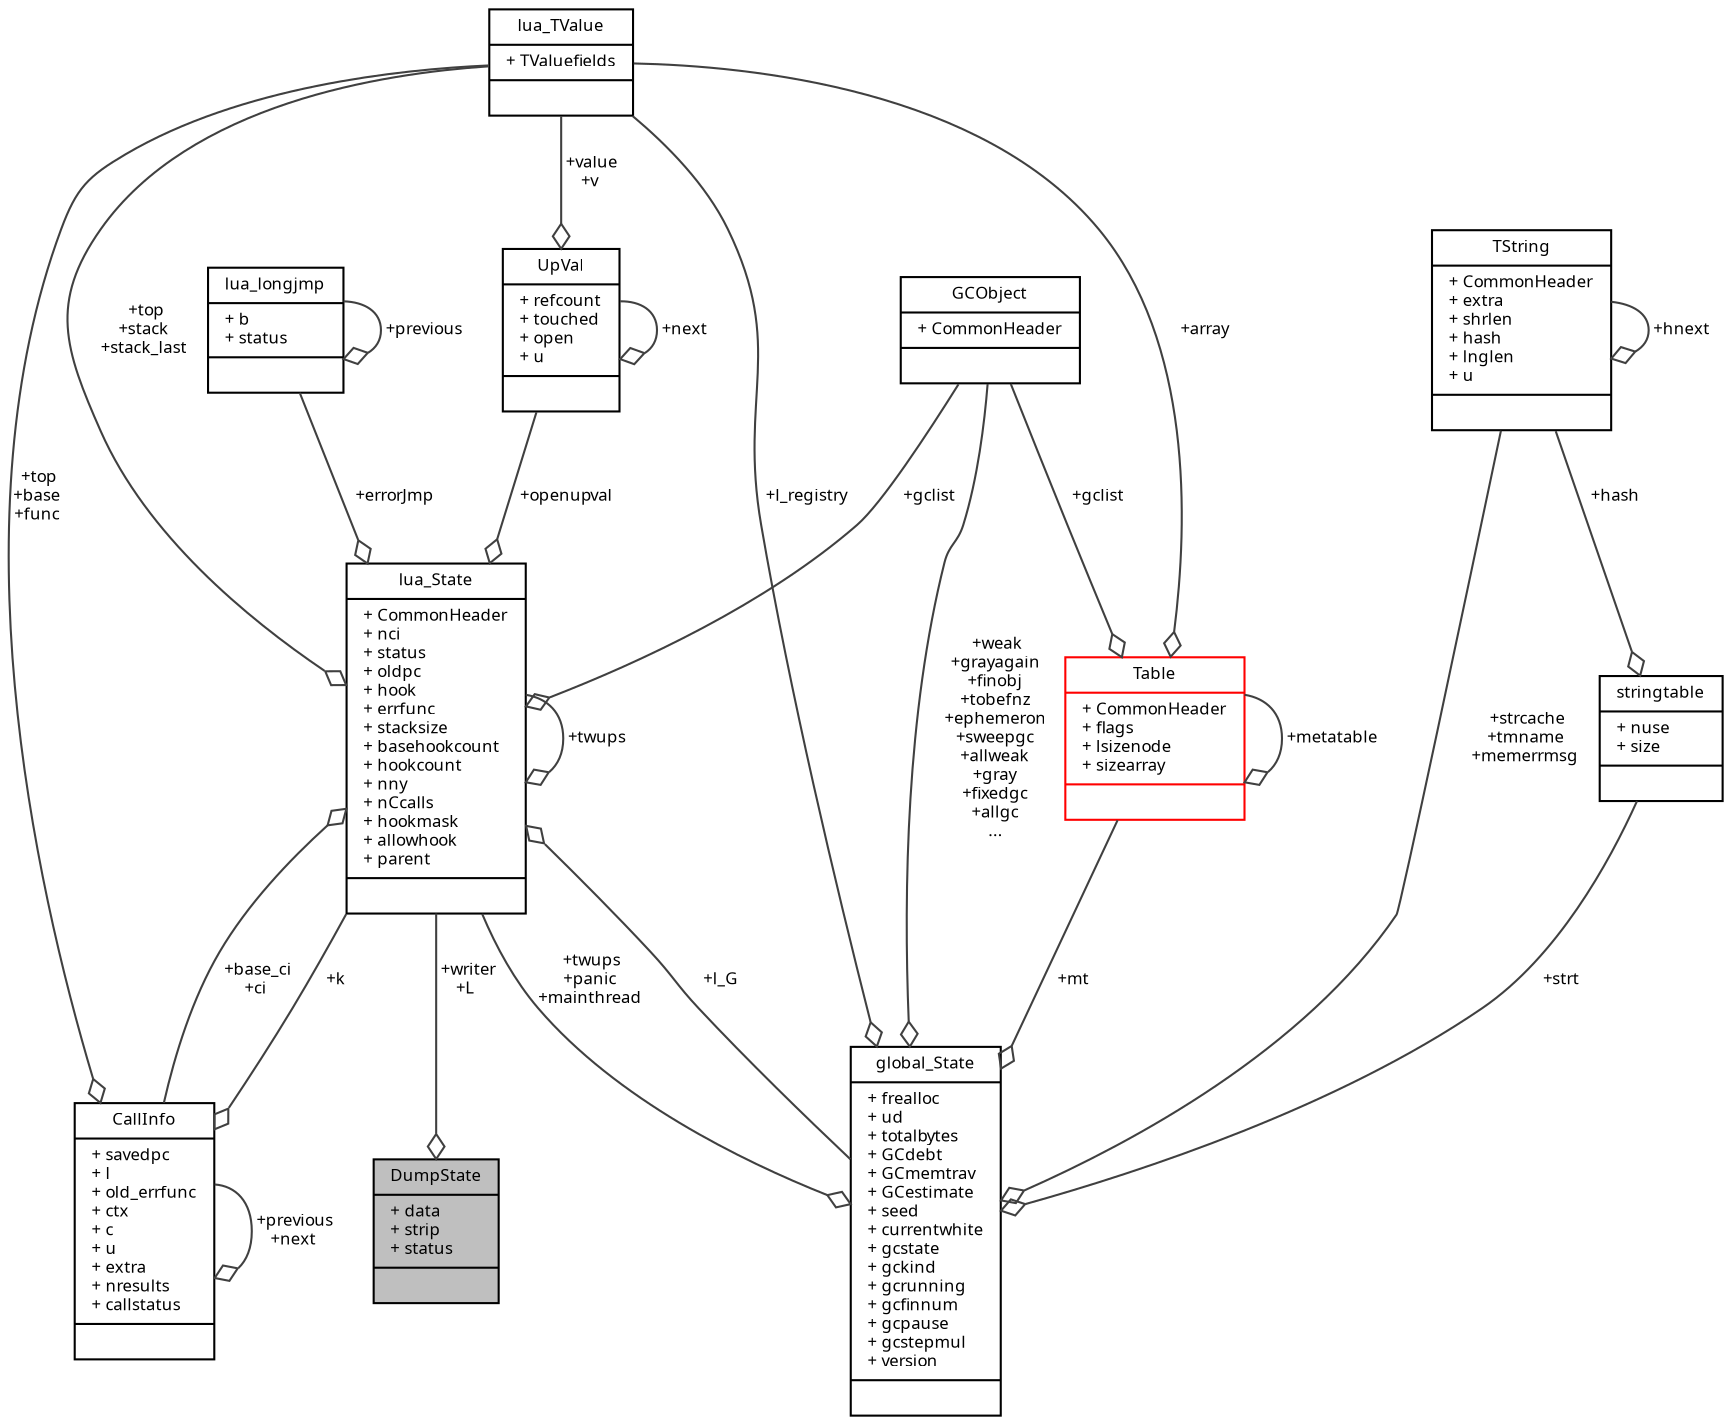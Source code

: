 digraph "DumpState"
{
  edge [fontname="Sans",fontsize="8",labelfontname="Sans",labelfontsize="8"];
  node [fontname="Sans",fontsize="8",shape=record];
  Node1 [label="{DumpState\n|+ data\l+ strip\l+ status\l|}",height=0.2,width=0.4,color="black", fillcolor="grey75", style="filled", fontcolor="black"];
  Node2 -> Node1 [color="grey25",fontsize="8",style="solid",label=" +writer\n+L" ,arrowhead="odiamond",fontname="Sans"];
  Node2 [label="{lua_State\n|+ CommonHeader\l+ nci\l+ status\l+ oldpc\l+ hook\l+ errfunc\l+ stacksize\l+ basehookcount\l+ hookcount\l+ nny\l+ nCcalls\l+ hookmask\l+ allowhook\l+ parent\l|}",height=0.2,width=0.4,color="black", fillcolor="white", style="filled",URL="$structlua___state.html"];
  Node3 -> Node2 [color="grey25",fontsize="8",style="solid",label=" +openupval" ,arrowhead="odiamond",fontname="Sans"];
  Node3 [label="{UpVal\n|+ refcount\l+ touched\l+ open\l+ u\l|}",height=0.2,width=0.4,color="black", fillcolor="white", style="filled",URL="$struct_up_val.html"];
  Node3 -> Node3 [color="grey25",fontsize="8",style="solid",label=" +next" ,arrowhead="odiamond",fontname="Sans"];
  Node4 -> Node3 [color="grey25",fontsize="8",style="solid",label=" +value\n+v" ,arrowhead="odiamond",fontname="Sans"];
  Node4 [label="{lua_TValue\n|+ TValuefields\l|}",height=0.2,width=0.4,color="black", fillcolor="white", style="filled",URL="$structlua___t_value.html"];
  Node4 -> Node2 [color="grey25",fontsize="8",style="solid",label=" +top\n+stack\n+stack_last" ,arrowhead="odiamond",fontname="Sans"];
  Node5 -> Node2 [color="grey25",fontsize="8",style="solid",label=" +errorJmp" ,arrowhead="odiamond",fontname="Sans"];
  Node5 [label="{lua_longjmp\n|+ b\l+ status\l|}",height=0.2,width=0.4,color="black", fillcolor="white", style="filled",URL="$structlua__longjmp.html"];
  Node5 -> Node5 [color="grey25",fontsize="8",style="solid",label=" +previous" ,arrowhead="odiamond",fontname="Sans"];
  Node6 -> Node2 [color="grey25",fontsize="8",style="solid",label=" +l_G" ,arrowhead="odiamond",fontname="Sans"];
  Node6 [label="{global_State\n|+ frealloc\l+ ud\l+ totalbytes\l+ GCdebt\l+ GCmemtrav\l+ GCestimate\l+ seed\l+ currentwhite\l+ gcstate\l+ gckind\l+ gcrunning\l+ gcfinnum\l+ gcpause\l+ gcstepmul\l+ version\l|}",height=0.2,width=0.4,color="black", fillcolor="white", style="filled",URL="$structglobal___state.html"];
  Node4 -> Node6 [color="grey25",fontsize="8",style="solid",label=" +l_registry" ,arrowhead="odiamond",fontname="Sans"];
  Node7 -> Node6 [color="grey25",fontsize="8",style="solid",label=" +strt" ,arrowhead="odiamond",fontname="Sans"];
  Node7 [label="{stringtable\n|+ nuse\l+ size\l|}",height=0.2,width=0.4,color="black", fillcolor="white", style="filled",URL="$structstringtable.html"];
  Node8 -> Node7 [color="grey25",fontsize="8",style="solid",label=" +hash" ,arrowhead="odiamond",fontname="Sans"];
  Node8 [label="{TString\n|+ CommonHeader\l+ extra\l+ shrlen\l+ hash\l+ lnglen\l+ u\l|}",height=0.2,width=0.4,color="black", fillcolor="white", style="filled",URL="$struct_t_string.html"];
  Node8 -> Node8 [color="grey25",fontsize="8",style="solid",label=" +hnext" ,arrowhead="odiamond",fontname="Sans"];
  Node8 -> Node6 [color="grey25",fontsize="8",style="solid",label=" +strcache\n+tmname\n+memerrmsg" ,arrowhead="odiamond",fontname="Sans"];
  Node9 -> Node6 [color="grey25",fontsize="8",style="solid",label=" +mt" ,arrowhead="odiamond",fontname="Sans"];
  Node9 [label="{Table\n|+ CommonHeader\l+ flags\l+ lsizenode\l+ sizearray\l|}",height=0.2,width=0.4,color="red", fillcolor="white", style="filled",URL="$struct_table.html"];
  Node4 -> Node9 [color="grey25",fontsize="8",style="solid",label=" +array" ,arrowhead="odiamond",fontname="Sans"];
  Node9 -> Node9 [color="grey25",fontsize="8",style="solid",label=" +metatable" ,arrowhead="odiamond",fontname="Sans"];
  Node10 -> Node9 [color="grey25",fontsize="8",style="solid",label=" +gclist" ,arrowhead="odiamond",fontname="Sans"];
  Node10 [label="{GCObject\n|+ CommonHeader\l|}",height=0.2,width=0.4,color="black", fillcolor="white", style="filled",URL="$struct_g_c_object.html"];
  Node10 -> Node6 [color="grey25",fontsize="8",style="solid",label=" +weak\n+grayagain\n+finobj\n+tobefnz\n+ephemeron\n+sweepgc\n+allweak\n+gray\n+fixedgc\n+allgc\n..." ,arrowhead="odiamond",fontname="Sans"];
  Node2 -> Node6 [color="grey25",fontsize="8",style="solid",label=" +twups\n+panic\n+mainthread" ,arrowhead="odiamond",fontname="Sans"];
  Node10 -> Node2 [color="grey25",fontsize="8",style="solid",label=" +gclist" ,arrowhead="odiamond",fontname="Sans"];
  Node2 -> Node2 [color="grey25",fontsize="8",style="solid",label=" +twups" ,arrowhead="odiamond",fontname="Sans"];
  Node11 -> Node2 [color="grey25",fontsize="8",style="solid",label=" +base_ci\n+ci" ,arrowhead="odiamond",fontname="Sans"];
  Node11 [label="{CallInfo\n|+ savedpc\l+ l\l+ old_errfunc\l+ ctx\l+ c\l+ u\l+ extra\l+ nresults\l+ callstatus\l|}",height=0.2,width=0.4,color="black", fillcolor="white", style="filled",URL="$struct_call_info.html"];
  Node4 -> Node11 [color="grey25",fontsize="8",style="solid",label=" +top\n+base\n+func" ,arrowhead="odiamond",fontname="Sans"];
  Node2 -> Node11 [color="grey25",fontsize="8",style="solid",label=" +k" ,arrowhead="odiamond",fontname="Sans"];
  Node11 -> Node11 [color="grey25",fontsize="8",style="solid",label=" +previous\n+next" ,arrowhead="odiamond",fontname="Sans"];
}
